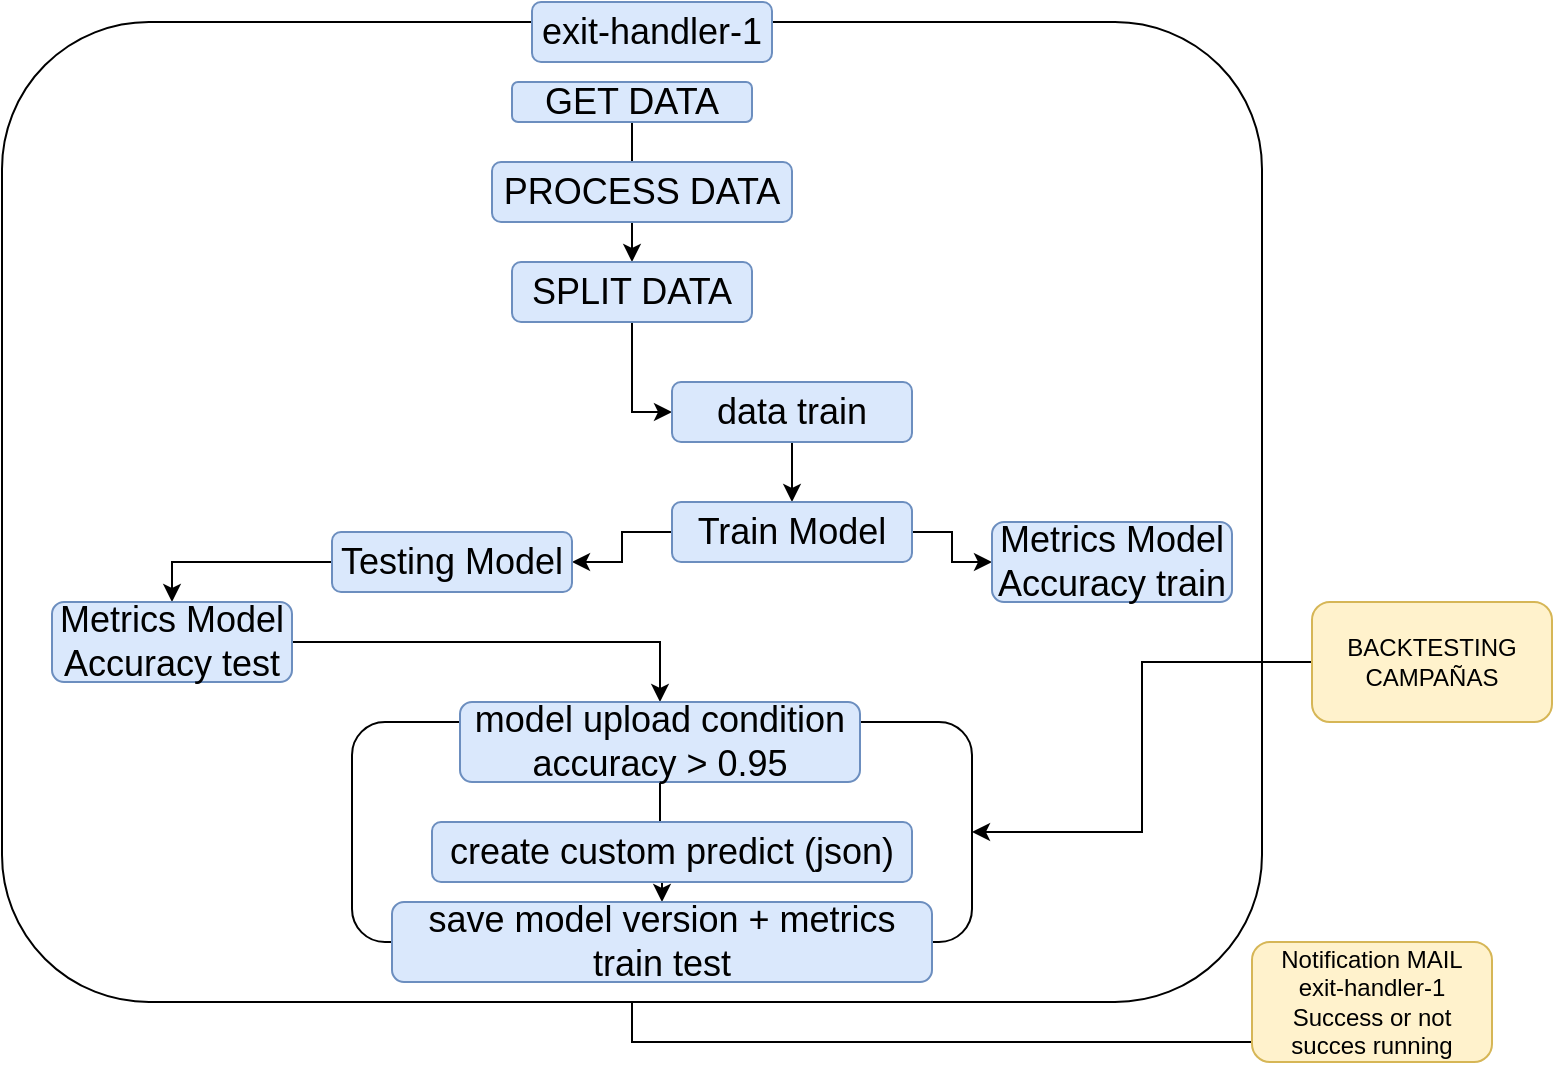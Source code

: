 <mxfile version="27.0.9">
  <diagram name="Página-1" id="QwAlf4SfhJxyqEDUtvIW">
    <mxGraphModel dx="872" dy="529" grid="1" gridSize="10" guides="1" tooltips="1" connect="1" arrows="1" fold="1" page="1" pageScale="1" pageWidth="827" pageHeight="1169" math="0" shadow="0">
      <root>
        <mxCell id="0" />
        <mxCell id="1" parent="0" />
        <mxCell id="xYb7ns-GwIjiQCTZQfWy-44" style="edgeStyle=orthogonalEdgeStyle;rounded=0;orthogonalLoop=1;jettySize=auto;html=1;entryX=0;entryY=0.75;entryDx=0;entryDy=0;" parent="1" source="xYb7ns-GwIjiQCTZQfWy-31" target="xYb7ns-GwIjiQCTZQfWy-32" edge="1">
          <mxGeometry relative="1" as="geometry" />
        </mxCell>
        <mxCell id="xYb7ns-GwIjiQCTZQfWy-31" value="" style="rounded=1;whiteSpace=wrap;html=1;" parent="1" vertex="1">
          <mxGeometry x="15" y="10" width="630" height="490" as="geometry" />
        </mxCell>
        <mxCell id="xYb7ns-GwIjiQCTZQfWy-16" value="" style="rounded=1;whiteSpace=wrap;html=1;" parent="1" vertex="1">
          <mxGeometry x="190" y="360" width="310" height="110" as="geometry" />
        </mxCell>
        <mxCell id="xYb7ns-GwIjiQCTZQfWy-1" value="&lt;font style=&quot;font-size: 18px;&quot;&gt;exit-handler-1&lt;/font&gt;" style="rounded=1;whiteSpace=wrap;html=1;fillColor=#dae8fc;strokeColor=#6c8ebf;" parent="1" vertex="1">
          <mxGeometry x="280" width="120" height="30" as="geometry" />
        </mxCell>
        <mxCell id="xYb7ns-GwIjiQCTZQfWy-37" style="edgeStyle=orthogonalEdgeStyle;rounded=0;orthogonalLoop=1;jettySize=auto;html=1;" parent="1" source="xYb7ns-GwIjiQCTZQfWy-2" target="xYb7ns-GwIjiQCTZQfWy-3" edge="1">
          <mxGeometry relative="1" as="geometry" />
        </mxCell>
        <mxCell id="xYb7ns-GwIjiQCTZQfWy-2" value="&lt;font style=&quot;font-size: 18px;&quot;&gt;GET DATA&lt;/font&gt;" style="rounded=1;whiteSpace=wrap;html=1;fillColor=#dae8fc;strokeColor=#6c8ebf;" parent="1" vertex="1">
          <mxGeometry x="270" y="40" width="120" height="20" as="geometry" />
        </mxCell>
        <mxCell id="xYb7ns-GwIjiQCTZQfWy-40" style="edgeStyle=orthogonalEdgeStyle;rounded=0;orthogonalLoop=1;jettySize=auto;html=1;entryX=0;entryY=0.5;entryDx=0;entryDy=0;" parent="1" source="xYb7ns-GwIjiQCTZQfWy-3" target="xYb7ns-GwIjiQCTZQfWy-4" edge="1">
          <mxGeometry relative="1" as="geometry" />
        </mxCell>
        <mxCell id="xYb7ns-GwIjiQCTZQfWy-3" value="&lt;font style=&quot;font-size: 18px;&quot;&gt;SPLIT DATA&lt;/font&gt;" style="rounded=1;whiteSpace=wrap;html=1;fillColor=#dae8fc;strokeColor=#6c8ebf;" parent="1" vertex="1">
          <mxGeometry x="270" y="130" width="120" height="30" as="geometry" />
        </mxCell>
        <mxCell id="xYb7ns-GwIjiQCTZQfWy-21" value="" style="edgeStyle=orthogonalEdgeStyle;rounded=0;orthogonalLoop=1;jettySize=auto;html=1;" parent="1" source="xYb7ns-GwIjiQCTZQfWy-4" target="xYb7ns-GwIjiQCTZQfWy-5" edge="1">
          <mxGeometry relative="1" as="geometry" />
        </mxCell>
        <mxCell id="xYb7ns-GwIjiQCTZQfWy-4" value="&lt;font style=&quot;font-size: 18px;&quot;&gt;data train&lt;/font&gt;" style="rounded=1;whiteSpace=wrap;html=1;fillColor=#dae8fc;strokeColor=#6c8ebf;" parent="1" vertex="1">
          <mxGeometry x="350" y="190" width="120" height="30" as="geometry" />
        </mxCell>
        <mxCell id="xYb7ns-GwIjiQCTZQfWy-22" value="" style="edgeStyle=orthogonalEdgeStyle;rounded=0;orthogonalLoop=1;jettySize=auto;html=1;" parent="1" source="xYb7ns-GwIjiQCTZQfWy-5" target="xYb7ns-GwIjiQCTZQfWy-6" edge="1">
          <mxGeometry relative="1" as="geometry" />
        </mxCell>
        <mxCell id="xYb7ns-GwIjiQCTZQfWy-23" value="" style="edgeStyle=orthogonalEdgeStyle;rounded=0;orthogonalLoop=1;jettySize=auto;html=1;" parent="1" source="xYb7ns-GwIjiQCTZQfWy-5" target="xYb7ns-GwIjiQCTZQfWy-7" edge="1">
          <mxGeometry relative="1" as="geometry" />
        </mxCell>
        <mxCell id="xYb7ns-GwIjiQCTZQfWy-5" value="&lt;font style=&quot;font-size: 18px;&quot;&gt;Train Model&lt;/font&gt;" style="rounded=1;whiteSpace=wrap;html=1;fillColor=#dae8fc;strokeColor=#6c8ebf;" parent="1" vertex="1">
          <mxGeometry x="350" y="250" width="120" height="30" as="geometry" />
        </mxCell>
        <mxCell id="xYb7ns-GwIjiQCTZQfWy-6" value="&lt;font style=&quot;font-size: 18px;&quot;&gt;Metrics Model&lt;/font&gt;&lt;div&gt;&lt;font style=&quot;font-size: 18px;&quot;&gt;Accuracy train&lt;/font&gt;&lt;/div&gt;" style="rounded=1;whiteSpace=wrap;html=1;fillColor=#dae8fc;strokeColor=#6c8ebf;" parent="1" vertex="1">
          <mxGeometry x="510" y="260" width="120" height="40" as="geometry" />
        </mxCell>
        <mxCell id="xYb7ns-GwIjiQCTZQfWy-24" value="" style="edgeStyle=orthogonalEdgeStyle;rounded=0;orthogonalLoop=1;jettySize=auto;html=1;" parent="1" source="xYb7ns-GwIjiQCTZQfWy-7" target="xYb7ns-GwIjiQCTZQfWy-9" edge="1">
          <mxGeometry relative="1" as="geometry" />
        </mxCell>
        <mxCell id="xYb7ns-GwIjiQCTZQfWy-7" value="&lt;font style=&quot;font-size: 18px;&quot;&gt;Testing Model&lt;/font&gt;" style="rounded=1;whiteSpace=wrap;html=1;fillColor=#dae8fc;strokeColor=#6c8ebf;" parent="1" vertex="1">
          <mxGeometry x="180" y="265" width="120" height="30" as="geometry" />
        </mxCell>
        <mxCell id="xYb7ns-GwIjiQCTZQfWy-25" style="edgeStyle=orthogonalEdgeStyle;rounded=0;orthogonalLoop=1;jettySize=auto;html=1;" parent="1" source="xYb7ns-GwIjiQCTZQfWy-9" target="xYb7ns-GwIjiQCTZQfWy-10" edge="1">
          <mxGeometry relative="1" as="geometry" />
        </mxCell>
        <mxCell id="xYb7ns-GwIjiQCTZQfWy-9" value="&lt;font style=&quot;font-size: 18px;&quot;&gt;Metrics Model&lt;/font&gt;&lt;div&gt;&lt;font style=&quot;font-size: 18px;&quot;&gt;Accuracy test&lt;/font&gt;&lt;/div&gt;" style="rounded=1;whiteSpace=wrap;html=1;fillColor=#dae8fc;strokeColor=#6c8ebf;" parent="1" vertex="1">
          <mxGeometry x="40" y="300" width="120" height="40" as="geometry" />
        </mxCell>
        <mxCell id="xYb7ns-GwIjiQCTZQfWy-19" value="" style="edgeStyle=orthogonalEdgeStyle;rounded=0;orthogonalLoop=1;jettySize=auto;html=1;" parent="1" source="xYb7ns-GwIjiQCTZQfWy-10" target="xYb7ns-GwIjiQCTZQfWy-14" edge="1">
          <mxGeometry relative="1" as="geometry" />
        </mxCell>
        <mxCell id="xYb7ns-GwIjiQCTZQfWy-10" value="&lt;font style=&quot;font-size: 18px;&quot;&gt;model upload condition&lt;/font&gt;&lt;div&gt;&lt;font style=&quot;font-size: 18px;&quot;&gt;accuracy &amp;gt; 0.95&lt;/font&gt;&lt;/div&gt;" style="rounded=1;whiteSpace=wrap;html=1;fillColor=#dae8fc;strokeColor=#6c8ebf;" parent="1" vertex="1">
          <mxGeometry x="244" y="350" width="200" height="40" as="geometry" />
        </mxCell>
        <mxCell id="xYb7ns-GwIjiQCTZQfWy-11" value="&lt;font style=&quot;font-size: 18px;&quot;&gt;create custom predict (json)&lt;/font&gt;" style="rounded=1;whiteSpace=wrap;html=1;fillColor=#dae8fc;strokeColor=#6c8ebf;" parent="1" vertex="1">
          <mxGeometry x="230" y="410" width="240" height="30" as="geometry" />
        </mxCell>
        <mxCell id="xYb7ns-GwIjiQCTZQfWy-14" value="&lt;font style=&quot;font-size: 18px;&quot;&gt;save model version + metrics train test&lt;/font&gt;" style="rounded=1;whiteSpace=wrap;html=1;fillColor=#dae8fc;strokeColor=#6c8ebf;" parent="1" vertex="1">
          <mxGeometry x="210" y="450" width="270" height="40" as="geometry" />
        </mxCell>
        <mxCell id="xYb7ns-GwIjiQCTZQfWy-32" value="Notification MAIL&lt;div&gt;exit-handler-1&lt;/div&gt;&lt;div&gt;Success or not succes running&lt;/div&gt;" style="rounded=1;whiteSpace=wrap;html=1;fillColor=#fff2cc;strokeColor=#d6b656;" parent="1" vertex="1">
          <mxGeometry x="640" y="470" width="120" height="60" as="geometry" />
        </mxCell>
        <mxCell id="xYb7ns-GwIjiQCTZQfWy-36" value="&lt;font style=&quot;font-size: 18px;&quot;&gt;PROCESS DATA&lt;/font&gt;" style="rounded=1;whiteSpace=wrap;html=1;fillColor=#dae8fc;strokeColor=#6c8ebf;" parent="1" vertex="1">
          <mxGeometry x="260" y="80" width="150" height="30" as="geometry" />
        </mxCell>
        <mxCell id="vHYFA2OSlkMqjZde6TzE-2" style="edgeStyle=orthogonalEdgeStyle;rounded=0;orthogonalLoop=1;jettySize=auto;html=1;" edge="1" parent="1" source="vHYFA2OSlkMqjZde6TzE-1" target="xYb7ns-GwIjiQCTZQfWy-16">
          <mxGeometry relative="1" as="geometry" />
        </mxCell>
        <mxCell id="vHYFA2OSlkMqjZde6TzE-1" value="BACKTESTING CAMPAÑAS" style="rounded=1;whiteSpace=wrap;html=1;fillColor=#fff2cc;strokeColor=#d6b656;" vertex="1" parent="1">
          <mxGeometry x="670" y="300" width="120" height="60" as="geometry" />
        </mxCell>
      </root>
    </mxGraphModel>
  </diagram>
</mxfile>
